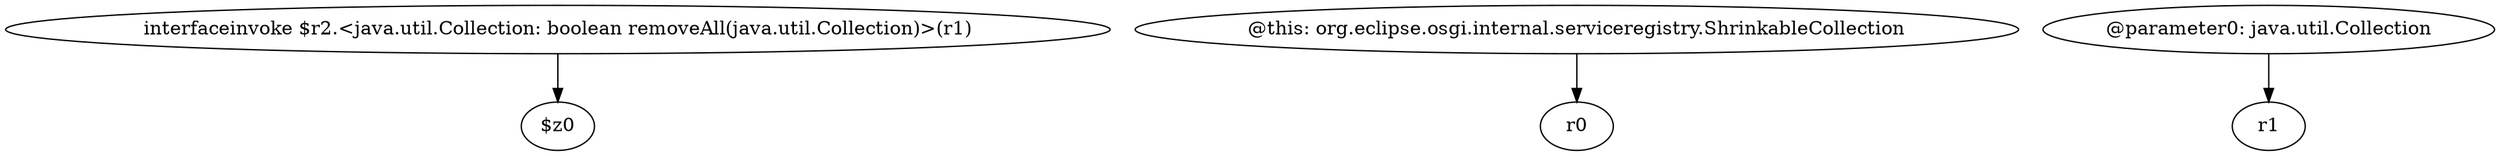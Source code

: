 digraph g {
0[label="interfaceinvoke $r2.<java.util.Collection: boolean removeAll(java.util.Collection)>(r1)"]
1[label="$z0"]
0->1[label=""]
2[label="@this: org.eclipse.osgi.internal.serviceregistry.ShrinkableCollection"]
3[label="r0"]
2->3[label=""]
4[label="@parameter0: java.util.Collection"]
5[label="r1"]
4->5[label=""]
}